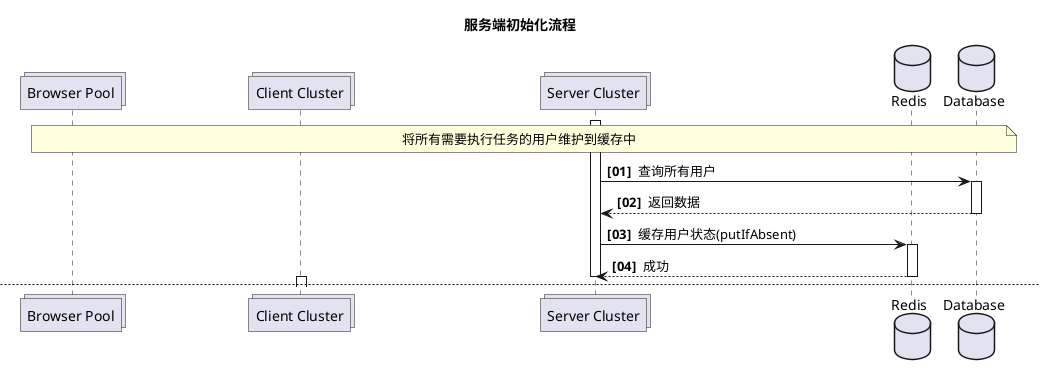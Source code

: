 @startuml

collections "Browser Pool" as b
collections "Client Cluster" as c
collections "Server Cluster" as s
database Redis as rd
database Database as db

title 服务端初始化流程

note across: 将所有需要执行任务的用户维护到缓存中

autonumber "<b>[00] "

activate s
s -> db: 查询所有用户
activate db
db --> s: 返回数据
deactivate db
s -> rd: 缓存用户状态(putIfAbsent)
activate rd
rd --> s: 成功
deactivate rd

newpage 客户端初始化流程

note across: 启动指定数量的浏览器，并连接至服务端

autonumber "<b>[00] "

deactivate s
activate c
c -> b: 启动 n 个 Headless 浏览器\n守护进程监听保证浏览器数量
activate b
b --> c: 启动完成
deactivate b

c -> s: 通过 TCP 或 Websocket 连接值服务端
activate s
s --> c: 连接成功
deactivate s

newpage 客户端请求任务流程

note across: 定时上报客户端状态，并请求任务

autonumber "<b>[00] "

deactivate s

loop 循环向服务器请求任务
c ->> s: 请求任务，参数\n浏览器总数量、已登录浏览器的信息列表
activate s
s -> rd: 缓存登录状态
activate rd
rd --> s: 成功
deactivate rd

alt 请求任务流程
    s -> s: 判断是否存在<b>已登录且空闲</b>的浏览器
    activate s
    s -> db: 从数据库中为每个用户查询 1 个任务
    activate db
    db --> s: 返回数据
    deactivate db
    deactivate s
end

alt 请求登录流程
    s -> s: 判断是否存在<b>未登录且空闲</b>的浏览器
    activate s
    s -> rd: 从缓存中查询未登录用户
    activate rd
    rd --> s: 返回用户
    deactivate rd
    s -> rd: 通过设置用户状态为登录中\n(putIfAbsent或分布式锁)
    activate rd
    rd --> s: 返回结果
    deactivate rd
    alt #LightGreen 设置成功
        s -> s: 结果中添加一条<b>登录</b>任务
    end
    alt #LightPink 设置失败
        s -> s: 跳过(此时该用户可能在别的机器上登录中)
    end
    deactivate s
end

s --> c: 返回任务列表
deactivate s

c -> c: 遍历任务并找到对应的浏览器，\n设置状态为执行中
c ->> b: 操作客户端(异步线程)
activate b
b -->> c: 返回结果
deactivate b

c ->> s: 返回任务处理结果
activate s
s -> db: 更新任务处理结果
activate db
db --> s: 返回结果
deactivate db
s -->> c:  返回结果
deactivate s

c -> c: 设置浏览器状态为空闲

end

@enduml